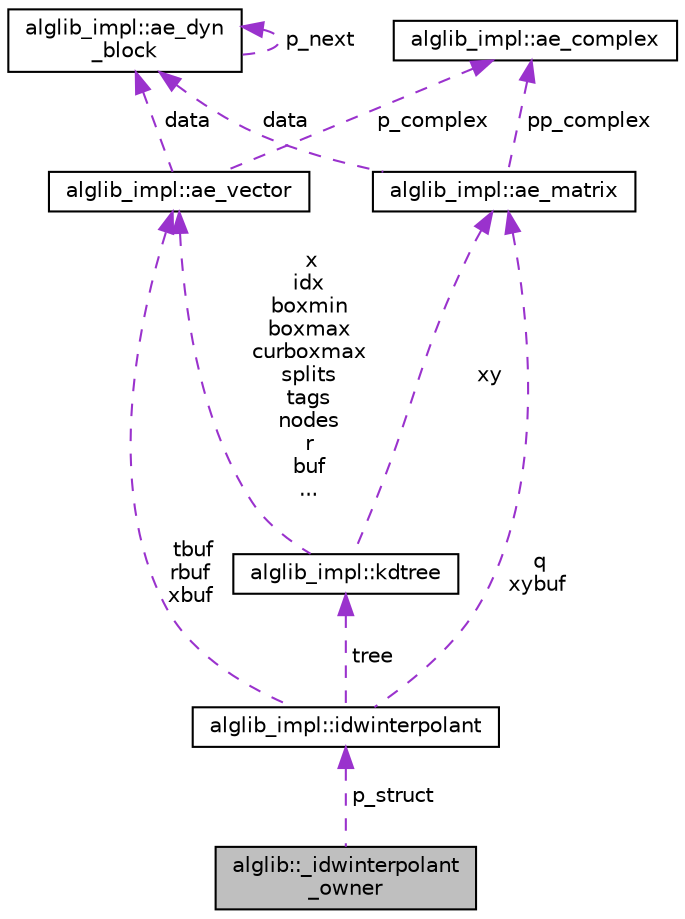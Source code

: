 digraph "alglib::_idwinterpolant_owner"
{
  edge [fontname="Helvetica",fontsize="10",labelfontname="Helvetica",labelfontsize="10"];
  node [fontname="Helvetica",fontsize="10",shape=record];
  Node2 [label="alglib::_idwinterpolant\l_owner",height=0.2,width=0.4,color="black", fillcolor="grey75", style="filled", fontcolor="black"];
  Node3 -> Node2 [dir="back",color="darkorchid3",fontsize="10",style="dashed",label=" p_struct" ,fontname="Helvetica"];
  Node3 [label="alglib_impl::idwinterpolant",height=0.2,width=0.4,color="black", fillcolor="white", style="filled",URL="$structalglib__impl_1_1idwinterpolant.html"];
  Node4 -> Node3 [dir="back",color="darkorchid3",fontsize="10",style="dashed",label=" tree" ,fontname="Helvetica"];
  Node4 [label="alglib_impl::kdtree",height=0.2,width=0.4,color="black", fillcolor="white", style="filled",URL="$structalglib__impl_1_1kdtree.html"];
  Node5 -> Node4 [dir="back",color="darkorchid3",fontsize="10",style="dashed",label=" x\nidx\nboxmin\nboxmax\ncurboxmax\nsplits\ntags\nnodes\nr\nbuf\n..." ,fontname="Helvetica"];
  Node5 [label="alglib_impl::ae_vector",height=0.2,width=0.4,color="black", fillcolor="white", style="filled",URL="$structalglib__impl_1_1ae__vector.html"];
  Node6 -> Node5 [dir="back",color="darkorchid3",fontsize="10",style="dashed",label=" data" ,fontname="Helvetica"];
  Node6 [label="alglib_impl::ae_dyn\l_block",height=0.2,width=0.4,color="black", fillcolor="white", style="filled",URL="$structalglib__impl_1_1ae__dyn__block.html"];
  Node6 -> Node6 [dir="back",color="darkorchid3",fontsize="10",style="dashed",label=" p_next" ,fontname="Helvetica"];
  Node7 -> Node5 [dir="back",color="darkorchid3",fontsize="10",style="dashed",label=" p_complex" ,fontname="Helvetica"];
  Node7 [label="alglib_impl::ae_complex",height=0.2,width=0.4,color="black", fillcolor="white", style="filled",URL="$structalglib__impl_1_1ae__complex.html"];
  Node8 -> Node4 [dir="back",color="darkorchid3",fontsize="10",style="dashed",label=" xy" ,fontname="Helvetica"];
  Node8 [label="alglib_impl::ae_matrix",height=0.2,width=0.4,color="black", fillcolor="white", style="filled",URL="$structalglib__impl_1_1ae__matrix.html"];
  Node6 -> Node8 [dir="back",color="darkorchid3",fontsize="10",style="dashed",label=" data" ,fontname="Helvetica"];
  Node7 -> Node8 [dir="back",color="darkorchid3",fontsize="10",style="dashed",label=" pp_complex" ,fontname="Helvetica"];
  Node5 -> Node3 [dir="back",color="darkorchid3",fontsize="10",style="dashed",label=" tbuf\nrbuf\nxbuf" ,fontname="Helvetica"];
  Node8 -> Node3 [dir="back",color="darkorchid3",fontsize="10",style="dashed",label=" q\nxybuf" ,fontname="Helvetica"];
}
